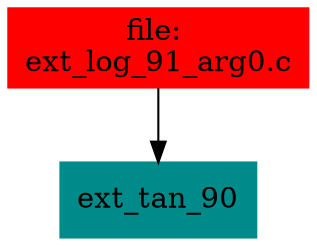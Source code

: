 digraph G {
node [shape=box]

0 [label="file: 
ext_log_91_arg0.c",color=red, style=filled]
1 [label="ext_tan_90",color=cyan4, style=filled]
0 -> 1


}

